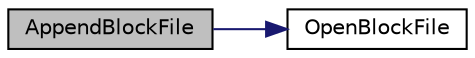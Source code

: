 digraph "AppendBlockFile"
{
  edge [fontname="Helvetica",fontsize="10",labelfontname="Helvetica",labelfontsize="10"];
  node [fontname="Helvetica",fontsize="10",shape=record];
  rankdir="LR";
  Node29 [label="AppendBlockFile",height=0.2,width=0.4,color="black", fillcolor="grey75", style="filled", fontcolor="black"];
  Node29 -> Node30 [color="midnightblue",fontsize="10",style="solid",fontname="Helvetica"];
  Node30 [label="OpenBlockFile",height=0.2,width=0.4,color="black", fillcolor="white", style="filled",URL="$df/d0a/main_8cpp.html#a4728972adc7d389a00a7f7333b74b71d"];
}
